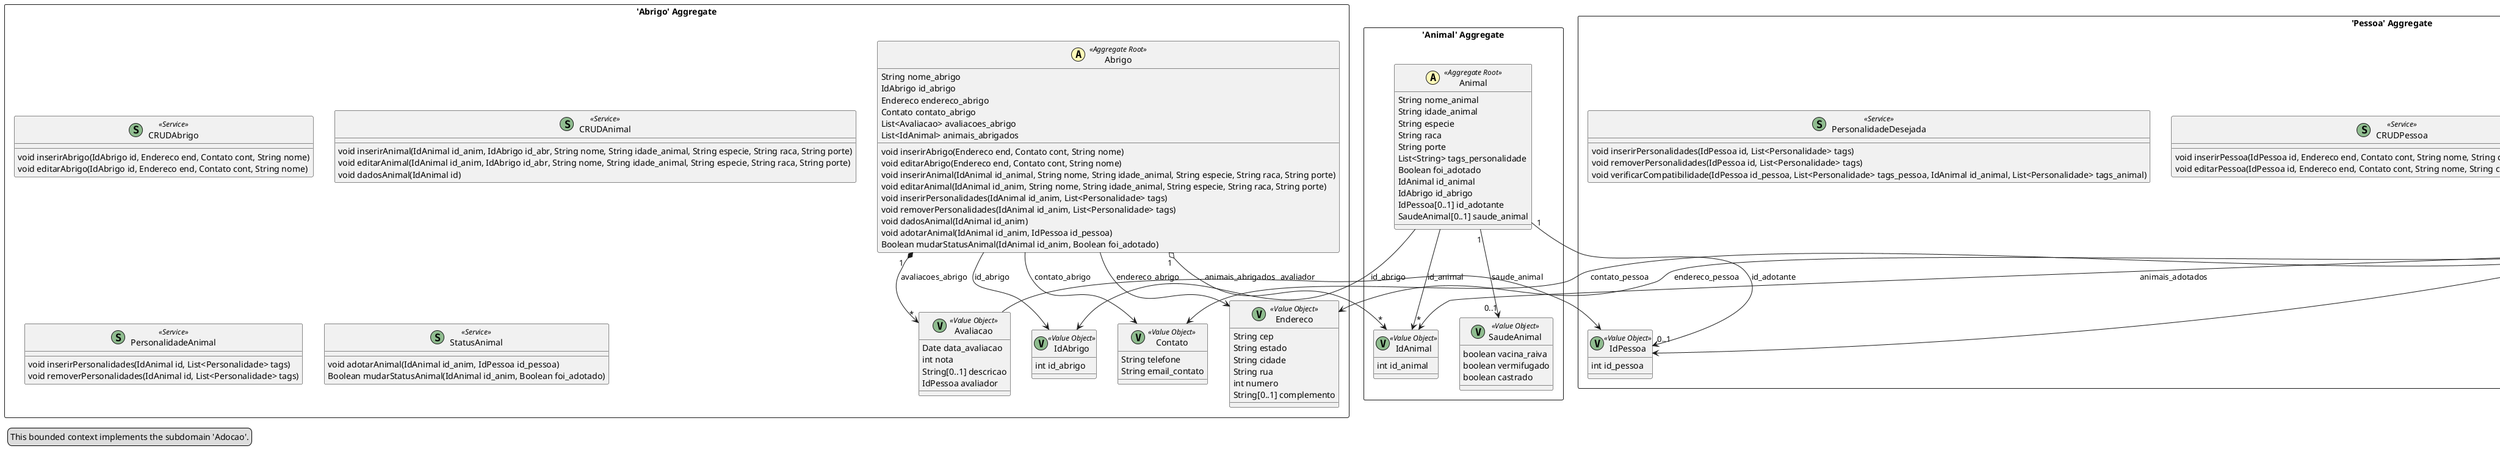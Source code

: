 @startuml

skinparam componentStyle uml2

package "'Abrigo' Aggregate" <<Rectangle>> {
	class Abrigo <<(A,#fffab8) Aggregate Root>> {
		String nome_abrigo
		IdAbrigo id_abrigo
		Endereco endereco_abrigo
		Contato contato_abrigo
		List<Avaliacao> avaliacoes_abrigo
		List<IdAnimal> animais_abrigados
		void inserirAbrigo(Endereco end, Contato cont, String nome)
		void editarAbrigo(Endereco end, Contato cont, String nome)
		void inserirAnimal(IdAnimal id_animal, String nome, String idade_animal, String especie, String raca, String porte)
		void editarAnimal(IdAnimal id_anim, String nome, String idade_animal, String especie, String raca, String porte)
		void inserirPersonalidades(IdAnimal id_anim, List<Personalidade> tags)
		void removerPersonalidades(IdAnimal id_anim, List<Personalidade> tags)
		void dadosAnimal(IdAnimal id_anim)
		void adotarAnimal(IdAnimal id_anim, IdPessoa id_pessoa)
		Boolean mudarStatusAnimal(IdAnimal id_anim, Boolean foi_adotado)
	}
	class IdAbrigo <<(V,DarkSeaGreen) Value Object>> {
		int id_abrigo
	}
	class Endereco <<(V,DarkSeaGreen) Value Object>> {
		String cep
		String estado
		String cidade
		String rua
		int numero
		String[0..1] complemento
	}
	class Contato <<(V,DarkSeaGreen) Value Object>> {
		String telefone
		String email_contato
	}
	class Avaliacao <<(V,DarkSeaGreen) Value Object>> {
		Date data_avaliacao
		int nota
		String[0..1] descricao
		IdPessoa avaliador
	}
	class CRUDAbrigo <<(S,DarkSeaGreen) Service>> {
		void inserirAbrigo(IdAbrigo id, Endereco end, Contato cont, String nome)
		void editarAbrigo(IdAbrigo id, Endereco end, Contato cont, String nome)
	}
	class CRUDAnimal <<(S,DarkSeaGreen) Service>> {
		void inserirAnimal(IdAnimal id_anim, IdAbrigo id_abr, String nome, String idade_animal, String especie, String raca, String porte)
		void editarAnimal(IdAnimal id_anim, IdAbrigo id_abr, String nome, String idade_animal, String especie, String raca, String porte)
		void dadosAnimal(IdAnimal id)
	}
	class PersonalidadeAnimal <<(S,DarkSeaGreen) Service>> {
		void inserirPersonalidades(IdAnimal id, List<Personalidade> tags)
		void removerPersonalidades(IdAnimal id, List<Personalidade> tags)
	}
	class StatusAnimal <<(S,DarkSeaGreen) Service>> {
		void adotarAnimal(IdAnimal id_anim, IdPessoa id_pessoa)
		Boolean mudarStatusAnimal(IdAnimal id_anim, Boolean foi_adotado)
	}
}
package "'Animal' Aggregate" <<Rectangle>> {
	class Animal <<(A,#fffab8) Aggregate Root>> {
		String nome_animal
		String idade_animal
		String especie
		String raca
		String porte
		List<String> tags_personalidade
		Boolean foi_adotado
		IdAnimal id_animal
		IdAbrigo id_abrigo
		IdPessoa[0..1] id_adotante
		SaudeAnimal[0..1] saude_animal
	}
	class IdAnimal <<(V,DarkSeaGreen) Value Object>> {
		int id_animal
	}
	class SaudeAnimal <<(V,DarkSeaGreen) Value Object>> {
		boolean vacina_raiva
		boolean vermifugado
		boolean castrado
	}
}
package "'Pessoa' Aggregate" <<Rectangle>> {
	class Pessoa <<(A,#fffab8) Aggregate Root>> {
		String nome_pessoa
		String cpf
		Date data_pessoa
		IdPessoa id_pessoa
		Endereco endereco_pessoa
		Contato contato_pessoa
		List<IdAnimal> animais_adotados
		List<Personalidade> tags_personalidade_desejada
		void inserirPessoa(Endereco end, Contato cont, String nome, String cpf, String idade, Date data)
		void editarPessoa(Endereco end, Contato cont, String nome, String cpf, String idade, Date data)
		void inserirPersonalidades(List<Personalidade> tags)
		void RemoverPersonalidades(List<Personalidade> tags)
		void verificarCompatibilidade(IdPessoa id_pessoa, List<Personalidade> tags_pessoa, IdAnimal id_animal, List<Personalidade> tags_animal)
	}
	class IdPessoa <<(V,DarkSeaGreen) Value Object>> {
		int id_pessoa
	}
	class Personalidade <<(V,DarkSeaGreen) Value Object>> {
		List<Boolean> tags_personalidade
	}
	class CRUDPessoa <<(S,DarkSeaGreen) Service>> {
		void inserirPessoa(IdPessoa id, Endereco end, Contato cont, String nome, String cpf, String idade, Date data)
		void editarPessoa(IdPessoa id, Endereco end, Contato cont, String nome, String cpf, String idade, Date data)
	}
	class PersonalidadeDesejada <<(S,DarkSeaGreen) Service>> {
		void inserirPersonalidades(IdPessoa id, List<Personalidade> tags)
		void removerPersonalidades(IdPessoa id, List<Personalidade> tags)
		void verificarCompatibilidade(IdPessoa id_pessoa, List<Personalidade> tags_pessoa, IdAnimal id_animal, List<Personalidade> tags_animal)
	}
}
Pessoa --> IdPessoa : id_pessoa
Animal --> IdAnimal : id_animal
Pessoa --> Contato : contato_pessoa
Abrigo "1" o--> "*" IdAnimal : animais_abrigados
Abrigo --> Endereco : endereco_abrigo
Abrigo --> Contato : contato_abrigo
Abrigo "1" *--> "*" Avaliacao : avaliacoes_abrigo
Abrigo --> IdAbrigo : id_abrigo
Animal "1" --> "0..1" SaudeAnimal : saude_animal
Pessoa "1" o--> "*" IdAnimal : animais_adotados
Animal "1" --> "0..1" IdPessoa : id_adotante
Avaliacao --> IdPessoa : avaliador
Animal --> IdAbrigo : id_abrigo
Pessoa --> Endereco : endereco_pessoa
Pessoa "1" *--> "*" Personalidade : tags_personalidade_desejada
legend left
  This bounded context implements the subdomain 'Adocao'.
end legend


@enduml
